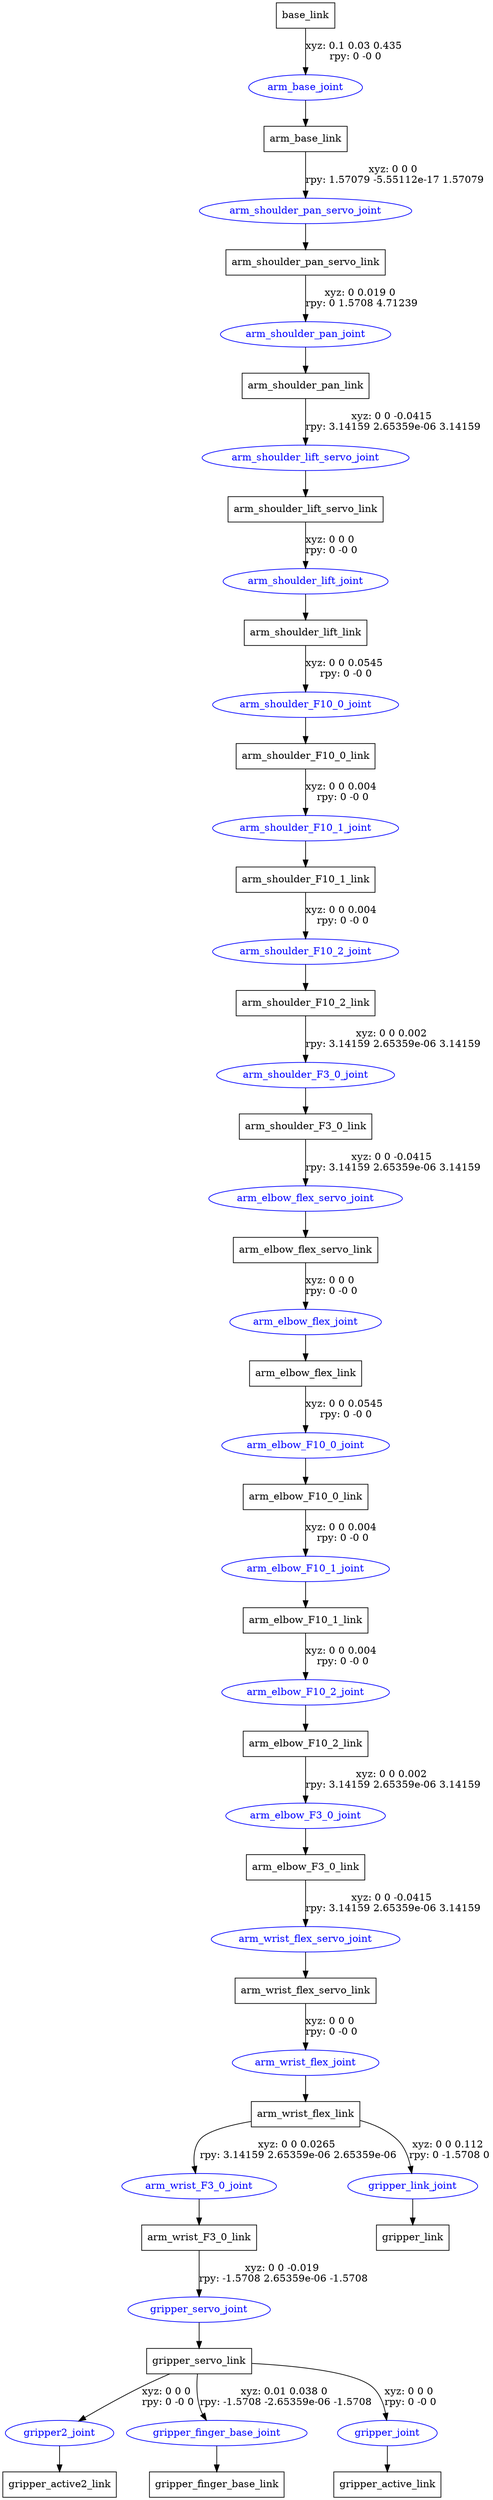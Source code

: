 digraph G {
node [shape=box];
"base_link" [label="base_link"];
"arm_base_link" [label="arm_base_link"];
"arm_shoulder_pan_servo_link" [label="arm_shoulder_pan_servo_link"];
"arm_shoulder_pan_link" [label="arm_shoulder_pan_link"];
"arm_shoulder_lift_servo_link" [label="arm_shoulder_lift_servo_link"];
"arm_shoulder_lift_link" [label="arm_shoulder_lift_link"];
"arm_shoulder_F10_0_link" [label="arm_shoulder_F10_0_link"];
"arm_shoulder_F10_1_link" [label="arm_shoulder_F10_1_link"];
"arm_shoulder_F10_2_link" [label="arm_shoulder_F10_2_link"];
"arm_shoulder_F3_0_link" [label="arm_shoulder_F3_0_link"];
"arm_elbow_flex_servo_link" [label="arm_elbow_flex_servo_link"];
"arm_elbow_flex_link" [label="arm_elbow_flex_link"];
"arm_elbow_F10_0_link" [label="arm_elbow_F10_0_link"];
"arm_elbow_F10_1_link" [label="arm_elbow_F10_1_link"];
"arm_elbow_F10_2_link" [label="arm_elbow_F10_2_link"];
"arm_elbow_F3_0_link" [label="arm_elbow_F3_0_link"];
"arm_wrist_flex_servo_link" [label="arm_wrist_flex_servo_link"];
"arm_wrist_flex_link" [label="arm_wrist_flex_link"];
"arm_wrist_F3_0_link" [label="arm_wrist_F3_0_link"];
"gripper_servo_link" [label="gripper_servo_link"];
"gripper_active2_link" [label="gripper_active2_link"];
"gripper_finger_base_link" [label="gripper_finger_base_link"];
"gripper_active_link" [label="gripper_active_link"];
"gripper_link" [label="gripper_link"];
node [shape=ellipse, color=blue, fontcolor=blue];
"base_link" -> "arm_base_joint" [label="xyz: 0.1 0.03 0.435 \nrpy: 0 -0 0"]
"arm_base_joint" -> "arm_base_link"
"arm_base_link" -> "arm_shoulder_pan_servo_joint" [label="xyz: 0 0 0 \nrpy: 1.57079 -5.55112e-17 1.57079"]
"arm_shoulder_pan_servo_joint" -> "arm_shoulder_pan_servo_link"
"arm_shoulder_pan_servo_link" -> "arm_shoulder_pan_joint" [label="xyz: 0 0.019 0 \nrpy: 0 1.5708 4.71239"]
"arm_shoulder_pan_joint" -> "arm_shoulder_pan_link"
"arm_shoulder_pan_link" -> "arm_shoulder_lift_servo_joint" [label="xyz: 0 0 -0.0415 \nrpy: 3.14159 2.65359e-06 3.14159"]
"arm_shoulder_lift_servo_joint" -> "arm_shoulder_lift_servo_link"
"arm_shoulder_lift_servo_link" -> "arm_shoulder_lift_joint" [label="xyz: 0 0 0 \nrpy: 0 -0 0"]
"arm_shoulder_lift_joint" -> "arm_shoulder_lift_link"
"arm_shoulder_lift_link" -> "arm_shoulder_F10_0_joint" [label="xyz: 0 0 0.0545 \nrpy: 0 -0 0"]
"arm_shoulder_F10_0_joint" -> "arm_shoulder_F10_0_link"
"arm_shoulder_F10_0_link" -> "arm_shoulder_F10_1_joint" [label="xyz: 0 0 0.004 \nrpy: 0 -0 0"]
"arm_shoulder_F10_1_joint" -> "arm_shoulder_F10_1_link"
"arm_shoulder_F10_1_link" -> "arm_shoulder_F10_2_joint" [label="xyz: 0 0 0.004 \nrpy: 0 -0 0"]
"arm_shoulder_F10_2_joint" -> "arm_shoulder_F10_2_link"
"arm_shoulder_F10_2_link" -> "arm_shoulder_F3_0_joint" [label="xyz: 0 0 0.002 \nrpy: 3.14159 2.65359e-06 3.14159"]
"arm_shoulder_F3_0_joint" -> "arm_shoulder_F3_0_link"
"arm_shoulder_F3_0_link" -> "arm_elbow_flex_servo_joint" [label="xyz: 0 0 -0.0415 \nrpy: 3.14159 2.65359e-06 3.14159"]
"arm_elbow_flex_servo_joint" -> "arm_elbow_flex_servo_link"
"arm_elbow_flex_servo_link" -> "arm_elbow_flex_joint" [label="xyz: 0 0 0 \nrpy: 0 -0 0"]
"arm_elbow_flex_joint" -> "arm_elbow_flex_link"
"arm_elbow_flex_link" -> "arm_elbow_F10_0_joint" [label="xyz: 0 0 0.0545 \nrpy: 0 -0 0"]
"arm_elbow_F10_0_joint" -> "arm_elbow_F10_0_link"
"arm_elbow_F10_0_link" -> "arm_elbow_F10_1_joint" [label="xyz: 0 0 0.004 \nrpy: 0 -0 0"]
"arm_elbow_F10_1_joint" -> "arm_elbow_F10_1_link"
"arm_elbow_F10_1_link" -> "arm_elbow_F10_2_joint" [label="xyz: 0 0 0.004 \nrpy: 0 -0 0"]
"arm_elbow_F10_2_joint" -> "arm_elbow_F10_2_link"
"arm_elbow_F10_2_link" -> "arm_elbow_F3_0_joint" [label="xyz: 0 0 0.002 \nrpy: 3.14159 2.65359e-06 3.14159"]
"arm_elbow_F3_0_joint" -> "arm_elbow_F3_0_link"
"arm_elbow_F3_0_link" -> "arm_wrist_flex_servo_joint" [label="xyz: 0 0 -0.0415 \nrpy: 3.14159 2.65359e-06 3.14159"]
"arm_wrist_flex_servo_joint" -> "arm_wrist_flex_servo_link"
"arm_wrist_flex_servo_link" -> "arm_wrist_flex_joint" [label="xyz: 0 0 0 \nrpy: 0 -0 0"]
"arm_wrist_flex_joint" -> "arm_wrist_flex_link"
"arm_wrist_flex_link" -> "arm_wrist_F3_0_joint" [label="xyz: 0 0 0.0265 \nrpy: 3.14159 2.65359e-06 2.65359e-06"]
"arm_wrist_F3_0_joint" -> "arm_wrist_F3_0_link"
"arm_wrist_F3_0_link" -> "gripper_servo_joint" [label="xyz: 0 0 -0.019 \nrpy: -1.5708 2.65359e-06 -1.5708"]
"gripper_servo_joint" -> "gripper_servo_link"
"gripper_servo_link" -> "gripper2_joint" [label="xyz: 0 0 0 \nrpy: 0 -0 0"]
"gripper2_joint" -> "gripper_active2_link"
"gripper_servo_link" -> "gripper_finger_base_joint" [label="xyz: 0.01 0.038 0 \nrpy: -1.5708 -2.65359e-06 -1.5708"]
"gripper_finger_base_joint" -> "gripper_finger_base_link"
"gripper_servo_link" -> "gripper_joint" [label="xyz: 0 0 0 \nrpy: 0 -0 0"]
"gripper_joint" -> "gripper_active_link"
"arm_wrist_flex_link" -> "gripper_link_joint" [label="xyz: 0 0 0.112 \nrpy: 0 -1.5708 0"]
"gripper_link_joint" -> "gripper_link"
}

